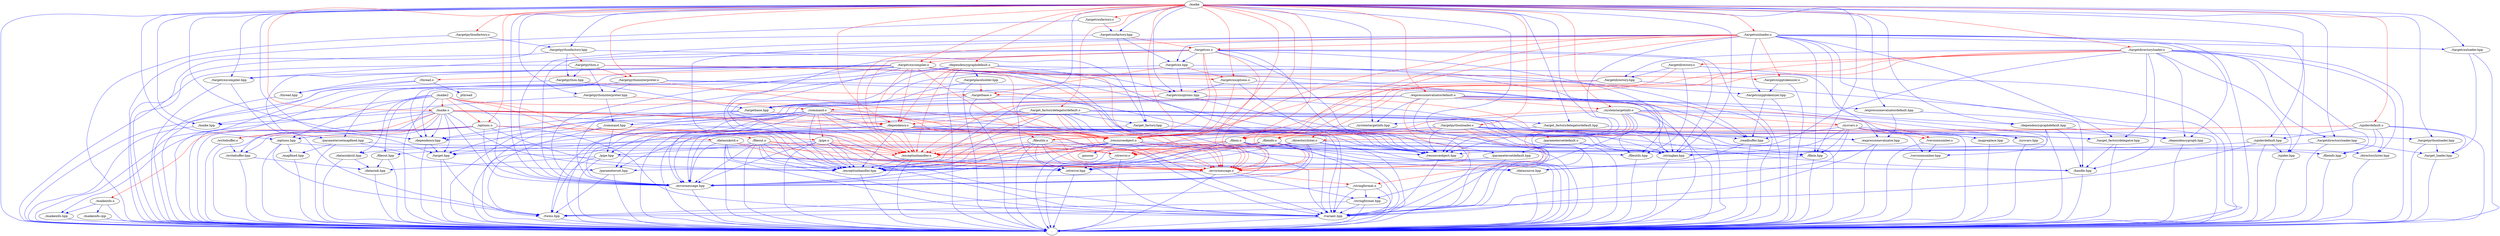 digraph DependencyGraph
	{
	"./mapreplace.hpp"->"."[color="blue"];
	"./versionnumber.hpp"->"."[color="blue"];
	"./targetcxx.o"->"."[color="blue"];
	"./targetcxx.o"->"./targetcxx.hpp"[color="blue"];
	"./targetcxx.o"->"./resourceobject.hpp"[color="blue"];
	"./targetcxx.o"->"./resourceobject.o"[color="red"];
	"./targetcxx.o"->"./stringkey.hpp"[color="blue"];
	"./targetcxx.o"->"./errormessage.hpp"[color="blue"];
	"./targetcxx.o"->"./errormessage.o"[color="red"];
	"./targetcxx.o"->"./variant.hpp"[color="blue"];
	"./targetcxx.o"->"./exceptionhandler.hpp"[color="blue"];
	"./targetcxx.o"->"./exceptionhandler.o"[color="red"];
	"./targetcxx.o"->"./targetcxxcompiler.hpp"[color="blue"];
	"./targetcxx.o"->"./targetcxxcompiler.o"[color="red"];
	"./targetcxx.o"->"./fileutils.hpp"[color="blue"];
	"./targetcxx.o"->"./fileutils.o"[color="red"];
	"./systemtargetinfo.o"->"."[color="blue"];
	"./systemtargetinfo.o"->"./systemtargetinfo.hpp"[color="blue"];
	"./systemtargetinfo.o"->"./resourceobject.hpp"[color="blue"];
	"./systemtargetinfo.o"->"./resourceobject.o"[color="red"];
	"./systemtargetinfo.o"->"./sysvars.hpp"[color="blue"];
	"./systemtargetinfo.o"->"./sysvars.o"[color="red"];
	"./systemtargetinfo.o"->"./stringkey.hpp"[color="blue"];
	"./systemtargetinfo.o"->"./variant.hpp"[color="blue"];
	"./systemtargetinfo.o"->"./stringformat.hpp"[color="blue"];
	"./systemtargetinfo.o"->"./stringformat.o"[color="red"];
	"./systemtargetinfo.o"->"./mapreplace.hpp"[color="blue"];
	"./datasinkstd.hpp"->"."[color="blue"];
	"./datasinkstd.hpp"->"./datasink.hpp"[color="blue"];
	"./mapfixed.hpp"->"."[color="blue"];
	"./targetpythoninterpreter.o"->"."[color="blue"];
	"./targetpythoninterpreter.o"->"./targetpythoninterpreter.hpp"[color="blue"];
	"./targetpythoninterpreter.o"->"./resourceobject.hpp"[color="blue"];
	"./targetpythoninterpreter.o"->"./resourceobject.o"[color="red"];
	"./targetpythoninterpreter.o"->"./parametersetmapfixed.hpp"[color="blue"];
	"./targetpythoninterpreter.o"->"./readbuffer.hpp"[color="blue"];
	"./pipe.hpp"->"."[color="blue"];
	"./pipe.hpp"->"./datasource.hpp"[color="blue"];
	"./pipe.hpp"->"./datasink.hpp"[color="blue"];
	"./pipe.hpp"->"./twins.hpp"[color="blue"];
	"./pipe.hpp"->"./handle.hpp"[color="blue"];
	"./systemtargetinfo.hpp"->"."[color="blue"];
	"./systemtargetinfo.hpp"->"./parameterset.hpp"[color="blue"];
	"./exceptionhandler.hpp"->"."[color="blue"];
	"./readbuffer.hpp"->"."[color="blue"];
	"./readbuffer.hpp"->"./datasource.hpp"[color="blue"];
	"./thread.hpp"->"."[color="blue"];
	"./targetcxxfactory.o"->"."[color="blue"];
	"./targetcxxfactory.o"->"./targetcxxfactory.hpp"[color="blue"];
	"./options.hpp"->"."[color="blue"];
	"./options.hpp"->"./twins.hpp"[color="blue"];
	"./options.hpp"->"./mapfixed.hpp"[color="blue"];
	"./options.hpp"->"./stringkey.hpp"[color="blue"];
	"./fileutils.o"->"."[color="blue"];
	"./fileutils.o"->"./fileutils.hpp"[color="blue"];
	"./fileutils.o"->"./errormessage.hpp"[color="blue"];
	"./fileutils.o"->"./errormessage.o"[color="red"];
	"./fileutils.o"->"./variant.hpp"[color="blue"];
	"./fileutils.o"->"./exceptionhandler.hpp"[color="blue"];
	"./fileutils.o"->"./exceptionhandler.o"[color="red"];
	"./fileutils.o"->"./strerror.hpp"[color="blue"];
	"./fileutils.o"->"./strerror.o"[color="red"];
	"./stringformat.o"->"."[color="blue"];
	"./stringformat.o"->"./stringformat.hpp"[color="blue"];
	"./stringformat.o"->"./variant.hpp"[color="blue"];
	"./stringformat.o"->"./twins.hpp"[color="blue"];
	"./writebuffer.hpp"->"."[color="blue"];
	"./writebuffer.hpp"->"./datasink.hpp"[color="blue"];
	"./versionnumber.o"->"."[color="blue"];
	"./versionnumber.o"->"./versionnumber.hpp"[color="blue"];
	"./targetcxxoptions.hpp"->"."[color="blue"];
	"./targetcxxoptions.hpp"->"./command.hpp"[color="blue"];
	"./targetcxxoptions.hpp"->"./command.o"[color="red"];
	"./targetcxxoptions.hpp"->"./parametersetdefault.hpp"[color="blue"];
	"./targetcxxoptions.hpp"->"./parametersetdefault.o"[color="red"];
	"./parametersetmapfixed.hpp"->"."[color="blue"];
	"./parametersetmapfixed.hpp"->"./parameterset.hpp"[color="blue"];
	"./parametersetmapfixed.hpp"->"./stringkey.hpp"[color="blue"];
	"./parametersetmapfixed.hpp"->"./mapfixed.hpp"[color="blue"];
	"./parametersetdefault.o"->"."[color="blue"];
	"./parametersetdefault.o"->"./parametersetdefault.hpp"[color="blue"];
	"./parametersetdefault.o"->"./stringkey.hpp"[color="blue"];
	"./command.hpp"->"."[color="blue"];
	"./command.hpp"->"./pipe.hpp"[color="blue"];
	"./command.hpp"->"./pipe.o"[color="red"];
	"./command.hpp"->"./twins.hpp"[color="blue"];
	"./directorylister.o"->"."[color="blue"];
	"./directorylister.o"->"./directorylister.hpp"[color="blue"];
	"./directorylister.o"->"./errormessage.hpp"[color="blue"];
	"./directorylister.o"->"./errormessage.o"[color="red"];
	"./directorylister.o"->"./variant.hpp"[color="blue"];
	"./directorylister.o"->"./exceptionhandler.hpp"[color="blue"];
	"./directorylister.o"->"./exceptionhandler.o"[color="red"];
	"./directorylister.o"->"./strerror.hpp"[color="blue"];
	"./directorylister.o"->"./strerror.o"[color="red"];
	"./target_factorydelegatordefault.o"->"."[color="blue"];
	"./target_factorydelegatordefault.o"->"./target_factorydelegatordefault.hpp"[color="blue"];
	"./target_factorydelegatordefault.o"->"./resourceobject.hpp"[color="blue"];
	"./target_factorydelegatordefault.o"->"./resourceobject.o"[color="red"];
	"./target_factorydelegatordefault.o"->"./exceptionhandler.hpp"[color="blue"];
	"./target_factorydelegatordefault.o"->"./exceptionhandler.o"[color="red"];
	"./target_factorydelegatordefault.o"->"./errormessage.hpp"[color="blue"];
	"./target_factorydelegatordefault.o"->"./errormessage.o"[color="red"];
	"./target_factorydelegatordefault.o"->"./variant.hpp"[color="blue"];
	"./target_factorydelegatordefault.o"->"./stringkey.hpp"[color="blue"];
	"./target_factorydelegatordefault.o"->"./target_factory.hpp"[color="blue"];
	"./target_factorydelegatordefault.o"->"./target.hpp"[color="blue"];
	"./target_factorydelegatordefault.o"->"./expressionevaluator.hpp"[color="blue"];
	"./target_factorydelegatordefault.o"->"./dependency.hpp"[color="blue"];
	"./target_factorydelegatordefault.o"->"./dependency.o"[color="red"];
	"./dependencygraph.hpp"->"."[color="blue"];
	"./fileout.o"->"."[color="blue"];
	"./fileout.o"->"./fileout.hpp"[color="blue"];
	"./fileout.o"->"./errormessage.hpp"[color="blue"];
	"./fileout.o"->"./errormessage.o"[color="red"];
	"./fileout.o"->"./exceptionhandler.hpp"[color="blue"];
	"./fileout.o"->"./exceptionhandler.o"[color="red"];
	"./fileout.o"->"./variant.hpp"[color="blue"];
	"./fileout.o"->"./strerror.hpp"[color="blue"];
	"./fileout.o"->"./strerror.o"[color="red"];
	"./target_loader.hpp"->"."[color="blue"];
	"./writebuffer.o"->"."[color="blue"];
	"./writebuffer.o"->"./writebuffer.hpp"[color="blue"];
	"./targetpythonfactory.hpp"->"."[color="blue"];
	"./targetpythonfactory.hpp"->"./target_factory.hpp"[color="blue"];
	"./targetpythonfactory.hpp"->"./targetpython.hpp"[color="blue"];
	"./targetpythonfactory.hpp"->"./targetpython.o"[color="red"];
	"./spiderdefault.hpp"->"."[color="blue"];
	"./spiderdefault.hpp"->"./spider.hpp"[color="blue"];
	"./spiderdefault.hpp"->"./stringkey.hpp"[color="blue"];
	"./spiderdefault.hpp"->"./twins.hpp"[color="blue"];
	"./resourceobject.o"->"jansson"[color="blue"];
	"./resourceobject.o"->"."[color="blue"];
	"./resourceobject.o"->"./resourceobject.hpp"[color="blue"];
	"./resourceobject.o"->"./errormessage.hpp"[color="blue"];
	"./resourceobject.o"->"./errormessage.o"[color="red"];
	"./resourceobject.o"->"./datasource.hpp"[color="blue"];
	"./resourceobject.o"->"./variant.hpp"[color="blue"];
	"./resourceobject.o"->"./exceptionhandler.hpp"[color="blue"];
	"./resourceobject.o"->"./exceptionhandler.o"[color="red"];
	"./target_factory.hpp"->"."[color="blue"];
	"./target_factory.hpp"->"./handle.hpp"[color="blue"];
	"./thread.o"->"pthread"[color="blue"];
	"./thread.o"->"."[color="blue"];
	"./thread.o"->"./thread.hpp"[color="blue"];
	"./targetcxxpptokenizer.o"->"."[color="blue"];
	"./targetcxxpptokenizer.o"->"./targetcxxpptokenizer.hpp"[color="blue"];
	"./targetpythonfactory.o"->"."[color="blue"];
	"./targetpythonfactory.o"->"./targetpythonfactory.hpp"[color="blue"];
	"./pipe.o"->"."[color="blue"];
	"./pipe.o"->"./pipe.hpp"[color="blue"];
	"./pipe.o"->"./errormessage.hpp"[color="blue"];
	"./pipe.o"->"./errormessage.o"[color="red"];
	"./pipe.o"->"./variant.hpp"[color="blue"];
	"./pipe.o"->"./exceptionhandler.hpp"[color="blue"];
	"./pipe.o"->"./exceptionhandler.o"[color="red"];
	"./pipe.o"->"./strerror.hpp"[color="blue"];
	"./pipe.o"->"./strerror.o"[color="red"];
	"./expressionevaluator.hpp"->"."[color="blue"];
	"./expressionevaluator.hpp"->"./variant.hpp"[color="blue"];
	"./sysvars.hpp"->"."[color="blue"];
	"./dependencygraphdefault.hpp"->"."[color="blue"];
	"./dependencygraphdefault.hpp"->"./dependencygraph.hpp"[color="blue"];
	"./dependencygraphdefault.hpp"->"./stringkey.hpp"[color="blue"];
	"./dependencygraphdefault.hpp"->"./handle.hpp"[color="blue"];
	"./maike.hpp"->"."[color="blue"];
	"./stringkey.hpp"->"."[color="blue"];
	"./targetdirectoryloader.hpp"->"."[color="blue"];
	"./targetdirectoryloader.hpp"->"./target_loader.hpp"[color="blue"];
	"./targetdirectoryloader.hpp"->"./stringkey.hpp"[color="blue"];
	"./parametersetdefault.hpp"->"."[color="blue"];
	"./parametersetdefault.hpp"->"./parameterset.hpp"[color="blue"];
	"./maike2"->"."[color="blue"];
	"./maike2"->"./errormessage.hpp"[color="blue"];
	"./maike2"->"./errormessage.o"[color="red"];
	"./maike2"->"./options.hpp"[color="blue"];
	"./maike2"->"./options.o"[color="red"];
	"./maike2"->"./datasinkstd.hpp"[color="blue"];
	"./maike2"->"./datasinkstd.o"[color="red"];
	"./maike2"->"./fileout.hpp"[color="blue"];
	"./maike2"->"./fileout.o"[color="red"];
	"./maike2"->"./maike.hpp"[color="blue"];
	"./maike2"->"./maike.o"[color="red"];
	"./target.hpp"->"."[color="blue"];
	"./target.hpp"->"./twins.hpp"[color="blue"];
	"./targetdirectory.o"->"."[color="blue"];
	"./targetdirectory.o"->"./targetdirectory.hpp"[color="blue"];
	"./targetdirectory.o"->"./fileutils.hpp"[color="blue"];
	"./targetdirectory.o"->"./fileutils.o"[color="red"];
	"./targetpythonloader.o"->"."[color="blue"];
	"./targetpythonloader.o"->"./targetpythonloader.hpp"[color="blue"];
	"./targetpythonloader.o"->"./readbuffer.hpp"[color="blue"];
	"./targetpythonloader.o"->"./filein.hpp"[color="blue"];
	"./targetpythonloader.o"->"./filein.o"[color="red"];
	"./targetpythonloader.o"->"./resourceobject.hpp"[color="blue"];
	"./targetpythonloader.o"->"./resourceobject.o"[color="red"];
	"./targetpythonloader.o"->"./exceptionhandler.hpp"[color="blue"];
	"./targetpythonloader.o"->"./exceptionhandler.o"[color="red"];
	"./targetpythonloader.o"->"./errormessage.hpp"[color="blue"];
	"./targetpythonloader.o"->"./errormessage.o"[color="red"];
	"./targetpythonloader.o"->"./variant.hpp"[color="blue"];
	"./targetpythonloader.o"->"./expressionevaluator.hpp"[color="blue"];
	"./targetpythonloader.o"->"./target_factorydelegator.hpp"[color="blue"];
	"./targetpythonloader.o"->"./dependencygraph.hpp"[color="blue"];
	"./targetpythonloader.o"->"./target.hpp"[color="blue"];
	"./targetcxxcompiler.o"->"."[color="blue"];
	"./targetcxxcompiler.o"->"./targetcxxcompiler.hpp"[color="blue"];
	"./targetcxxcompiler.o"->"./targetcxxoptions.hpp"[color="blue"];
	"./targetcxxcompiler.o"->"./targetcxxoptions.o"[color="red"];
	"./targetcxxcompiler.o"->"./dependency.hpp"[color="blue"];
	"./targetcxxcompiler.o"->"./dependency.o"[color="red"];
	"./targetcxxcompiler.o"->"./fileutils.hpp"[color="blue"];
	"./targetcxxcompiler.o"->"./fileutils.o"[color="red"];
	"./targetcxxcompiler.o"->"./readbuffer.hpp"[color="blue"];
	"./targetcxxcompiler.o"->"./thread.hpp"[color="blue"];
	"./targetcxxcompiler.o"->"./thread.o"[color="red"];
	"./targetcxxcompiler.o"->"./targetcxxpptokenizer.hpp"[color="blue"];
	"./targetcxxcompiler.o"->"./targetcxxpptokenizer.o"[color="red"];
	"./targetcxxcompiler.o"->"./errormessage.hpp"[color="blue"];
	"./targetcxxcompiler.o"->"./errormessage.o"[color="red"];
	"./targetcxxcompiler.o"->"./variant.hpp"[color="blue"];
	"./targetcxxcompiler.o"->"./exceptionhandler.hpp"[color="blue"];
	"./targetcxxcompiler.o"->"./exceptionhandler.o"[color="red"];
	"./targetcxxcompiler.o"->"./parametersetmapfixed.hpp"[color="blue"];
	"./targetpythonloader.hpp"->"."[color="blue"];
	"./targetpythonloader.hpp"->"./target_loader.hpp"[color="blue"];
	"./parameterset.hpp"->"."[color="blue"];
	"./parameterset.hpp"->"./twins.hpp"[color="blue"];
	"./targetbase.o"->"."[color="blue"];
	"./targetbase.o"->"./targetbase.hpp"[color="blue"];
	"./targetbase.o"->"./resourceobject.hpp"[color="blue"];
	"./targetbase.o"->"./resourceobject.o"[color="red"];
	"./targetcxxoptions.o"->"."[color="blue"];
	"./targetcxxoptions.o"->"./targetcxxoptions.hpp"[color="blue"];
	"./targetcxxoptions.o"->"./resourceobject.hpp"[color="blue"];
	"./targetcxxoptions.o"->"./resourceobject.o"[color="red"];
	"./fileutils.hpp"->"."[color="blue"];
	"./handle.hpp"->"."[color="blue"];
	"./maike"->"."[color="blue"];
	"./maike"->"./dependencygraphdefault.hpp"[color="blue"];
	"./maike"->"./dependencygraphdefault.o"[color="red"];
	"./maike"->"./target.hpp"[color="blue"];
	"./maike"->"./spiderdefault.hpp"[color="blue"];
	"./maike"->"./spiderdefault.o"[color="red"];
	"./maike"->"./stringkey.hpp"[color="blue"];
	"./maike"->"./maike.hpp"[color="blue"];
	"./maike"->"./maike.o"[color="red"];
	"./maike"->"./targetdirectoryloader.hpp"[color="blue"];
	"./maike"->"./targetdirectoryloader.o"[color="red"];
	"./maike"->"./targetcxxoptions.hpp"[color="blue"];
	"./maike"->"./targetcxxoptions.o"[color="red"];
	"./maike"->"./targetcxxloader.hpp"[color="blue"];
	"./maike"->"./targetcxxloader.o"[color="red"];
	"./maike"->"./targetcxxcompiler.hpp"[color="blue"];
	"./maike"->"./targetcxxcompiler.o"[color="red"];
	"./maike"->"./targetcxxfactory.hpp"[color="blue"];
	"./maike"->"./targetcxxfactory.o"[color="red"];
	"./maike"->"./targetpythoninterpreter.hpp"[color="blue"];
	"./maike"->"./targetpythoninterpreter.o"[color="red"];
	"./maike"->"./targetpythonloader.hpp"[color="blue"];
	"./maike"->"./targetpythonloader.o"[color="red"];
	"./maike"->"./targetpythonfactory.hpp"[color="blue"];
	"./maike"->"./targetpythonfactory.o"[color="red"];
	"./maike"->"./target_factorydelegatordefault.hpp"[color="blue"];
	"./maike"->"./target_factorydelegatordefault.o"[color="red"];
	"./maike"->"./errormessage.hpp"[color="blue"];
	"./maike"->"./errormessage.o"[color="red"];
	"./maike"->"./dependency.hpp"[color="blue"];
	"./maike"->"./dependency.o"[color="red"];
	"./maike"->"./resourceobject.hpp"[color="blue"];
	"./maike"->"./resourceobject.o"[color="red"];
	"./maike"->"./filein.hpp"[color="blue"];
	"./maike"->"./filein.o"[color="red"];
	"./maike"->"./expressionevaluatordefault.hpp"[color="blue"];
	"./maike"->"./expressionevaluatordefault.o"[color="red"];
	"./maike"->"./systemtargetinfo.hpp"[color="blue"];
	"./maike"->"./systemtargetinfo.o"[color="red"];
	"./maike"->"./options.hpp"[color="blue"];
	"./maike"->"./options.o"[color="red"];
	"./maike"->"./variant.hpp"[color="blue"];
	"./maike"->"./strerror.hpp"[color="blue"];
	"./maike"->"./strerror.o"[color="red"];
	"./maikeinfo.cpp"->"."[color="blue"];
	"./fileinfo.hpp"->"."[color="blue"];
	"./target_factorydelegatordefault.hpp"->"."[color="blue"];
	"./target_factorydelegatordefault.hpp"->"./target_factorydelegator.hpp"[color="blue"];
	"./targetcxxpptokenizer.hpp"->"."[color="blue"];
	"./targetcxxpptokenizer.hpp"->"./readbuffer.hpp"[color="blue"];
	"./filein.hpp"->"."[color="blue"];
	"./filein.hpp"->"./datasource.hpp"[color="blue"];
	"./datasink.hpp"->"."[color="blue"];
	"./targetcxxfactory.hpp"->"."[color="blue"];
	"./targetcxxfactory.hpp"->"./target_factory.hpp"[color="blue"];
	"./targetcxxfactory.hpp"->"./targetcxx.hpp"[color="blue"];
	"./targetcxxfactory.hpp"->"./targetcxx.o"[color="red"];
	"./datasource.hpp"->"."[color="blue"];
	"./spider.hpp"->"."[color="blue"];
	"./fileinfo.o"->"."[color="blue"];
	"./fileinfo.o"->"./fileinfo.hpp"[color="blue"];
	"./fileinfo.o"->"./variant.hpp"[color="blue"];
	"./fileinfo.o"->"./errormessage.hpp"[color="blue"];
	"./fileinfo.o"->"./errormessage.o"[color="red"];
	"./fileinfo.o"->"./strerror.hpp"[color="blue"];
	"./fileinfo.o"->"./strerror.o"[color="red"];
	"./fileinfo.o"->"./exceptionhandler.hpp"[color="blue"];
	"./fileinfo.o"->"./exceptionhandler.o"[color="red"];
	"./targetcxx.hpp"->"."[color="blue"];
	"./targetcxx.hpp"->"./targetbase.hpp"[color="blue"];
	"./targetcxx.hpp"->"./targetbase.o"[color="red"];
	"./targetcxx.hpp"->"./targetcxxoptions.hpp"[color="blue"];
	"./targetcxx.hpp"->"./targetcxxoptions.o"[color="red"];
	"./targetcxxloader.hpp"->"."[color="blue"];
	"./targetcxxloader.hpp"->"./target_loader.hpp"[color="blue"];
	"./stringformat.hpp"->"."[color="blue"];
	"./stringformat.hpp"->"./variant.hpp"[color="blue"];
	"./stringformat.hpp"->"./twins.hpp"[color="blue"];
	"./exceptionhandler.o"->"."[color="blue"];
	"./exceptionhandler.o"->"./exceptionhandler.hpp"[color="blue"];
	"./exceptionhandler.o"->"./errormessage.hpp"[color="blue"];
	"./exceptionhandler.o"->"./errormessage.o"[color="red"];
	"./maike.o"->"."[color="blue"];
	"./maike.o"->"./maike.hpp"[color="blue"];
	"./maike.o"->"./target.hpp"[color="blue"];
	"./maike.o"->"./dependency.hpp"[color="blue"];
	"./maike.o"->"./dependency.o"[color="red"];
	"./maike.o"->"./errormessage.hpp"[color="blue"];
	"./maike.o"->"./errormessage.o"[color="red"];
	"./maike.o"->"./variant.hpp"[color="blue"];
	"./maike.o"->"./exceptionhandler.hpp"[color="blue"];
	"./maike.o"->"./exceptionhandler.o"[color="red"];
	"./maike.o"->"./stringkey.hpp"[color="blue"];
	"./maike.o"->"./writebuffer.hpp"[color="blue"];
	"./maike.o"->"./writebuffer.o"[color="red"];
	"./maike.o"->"./maikeinfo.hpp"[color="blue"];
	"./maike.o"->"./maikeinfo.o"[color="red"];
	"./targetplaceholder.hpp"->"."[color="blue"];
	"./targetplaceholder.hpp"->"./targetbase.hpp"[color="blue"];
	"./targetplaceholder.hpp"->"./targetbase.o"[color="red"];
	"./expressionevaluatordefault.o"->"."[color="blue"];
	"./expressionevaluatordefault.o"->"./expressionevaluatordefault.hpp"[color="blue"];
	"./expressionevaluatordefault.o"->"./systemtargetinfo.hpp"[color="blue"];
	"./expressionevaluatordefault.o"->"./systemtargetinfo.o"[color="red"];
	"./expressionevaluatordefault.o"->"./stringkey.hpp"[color="blue"];
	"./expressionevaluatordefault.o"->"./variant.hpp"[color="blue"];
	"./expressionevaluatordefault.o"->"./errormessage.hpp"[color="blue"];
	"./expressionevaluatordefault.o"->"./errormessage.o"[color="red"];
	"./expressionevaluatordefault.o"->"./exceptionhandler.hpp"[color="blue"];
	"./expressionevaluatordefault.o"->"./exceptionhandler.o"[color="red"];
	"./expressionevaluatordefault.o"->"./twins.hpp"[color="blue"];
	"./expressionevaluatordefault.o"->"./versionnumber.hpp"[color="blue"];
	"./expressionevaluatordefault.o"->"./versionnumber.o"[color="red"];
	"./directorylister.hpp"->"."[color="blue"];
	"./dependency.o"->"."[color="blue"];
	"./dependency.o"->"./dependency.hpp"[color="blue"];
	"./dependency.o"->"./resourceobject.hpp"[color="blue"];
	"./dependency.o"->"./resourceobject.o"[color="red"];
	"./dependency.o"->"./stringkey.hpp"[color="blue"];
	"./dependency.o"->"./errormessage.hpp"[color="blue"];
	"./dependency.o"->"./errormessage.o"[color="red"];
	"./dependency.o"->"./exceptionhandler.hpp"[color="blue"];
	"./dependency.o"->"./exceptionhandler.o"[color="red"];
	"./dependency.o"->"./variant.hpp"[color="blue"];
	"./datasinkstd.o"->"."[color="blue"];
	"./datasinkstd.o"->"./datasinkstd.hpp"[color="blue"];
	"./datasinkstd.o"->"./exceptionhandler.hpp"[color="blue"];
	"./datasinkstd.o"->"./exceptionhandler.o"[color="red"];
	"./datasinkstd.o"->"./errormessage.hpp"[color="blue"];
	"./datasinkstd.o"->"./errormessage.o"[color="red"];
	"./datasinkstd.o"->"./variant.hpp"[color="blue"];
	"./twins.hpp"->"."[color="blue"];
	"./fileout.hpp"->"."[color="blue"];
	"./fileout.hpp"->"./datasink.hpp"[color="blue"];
	"./targetpythoninterpreter.hpp"->"."[color="blue"];
	"./targetpythoninterpreter.hpp"->"./command.hpp"[color="blue"];
	"./targetpythoninterpreter.hpp"->"./command.o"[color="red"];
	"./variant.hpp"->"."[color="blue"];
	"./sysvars.o"->"."[color="blue"];
	"./sysvars.o"->"./sysvars.hpp"[color="blue"];
	"./sysvars.o"->"./versionnumber.hpp"[color="blue"];
	"./sysvars.o"->"./versionnumber.o"[color="red"];
	"./sysvars.o"->"./stringkey.hpp"[color="blue"];
	"./sysvars.o"->"./variant.hpp"[color="blue"];
	"./sysvars.o"->"./mapreplace.hpp"[color="blue"];
	"./sysvars.o"->"./filein.hpp"[color="blue"];
	"./sysvars.o"->"./filein.o"[color="red"];
	"./sysvars.o"->"./readbuffer.hpp"[color="blue"];
	"./targetcxxcompiler.hpp"->"."[color="blue"];
	"./targetcxxcompiler.hpp"->"./twins.hpp"[color="blue"];
	"./maikeinfo.o"->"./maikeinfo.hpp"[color="blue"];
	"./maikeinfo.o"->"."[color="blue"];
	"./maikeinfo.o"->"./maikeinfo.cpp"[color="blue"];
	"./strerror.o"->"."[color="blue"];
	"./strerror.o"->"./strerror.hpp"[color="blue"];
	"./targetbase.hpp"->"."[color="blue"];
	"./targetbase.hpp"->"./target.hpp"[color="blue"];
	"./targetbase.hpp"->"./dependency.hpp"[color="blue"];
	"./targetbase.hpp"->"./dependency.o"[color="red"];
	"./errormessage.hpp"->"."[color="blue"];
	"./filein.o"->"."[color="blue"];
	"./filein.o"->"./filein.hpp"[color="blue"];
	"./filein.o"->"./errormessage.hpp"[color="blue"];
	"./filein.o"->"./errormessage.o"[color="red"];
	"./filein.o"->"./exceptionhandler.hpp"[color="blue"];
	"./filein.o"->"./exceptionhandler.o"[color="red"];
	"./filein.o"->"./variant.hpp"[color="blue"];
	"./filein.o"->"./strerror.hpp"[color="blue"];
	"./filein.o"->"./strerror.o"[color="red"];
	"./expressionevaluatordefault.hpp"->"."[color="blue"];
	"./expressionevaluatordefault.hpp"->"./expressionevaluator.hpp"[color="blue"];
	"./targetpython.hpp"->"."[color="blue"];
	"./targetpython.hpp"->"./targetbase.hpp"[color="blue"];
	"./targetpython.hpp"->"./targetbase.o"[color="red"];
	"./maikeinfo.hpp"->"."[color="blue"];
	"./targetpython.o"->"."[color="blue"];
	"./targetpython.o"->"./targetpython.hpp"[color="blue"];
	"./targetpython.o"->"./resourceobject.hpp"[color="blue"];
	"./targetpython.o"->"./resourceobject.o"[color="red"];
	"./targetpython.o"->"./targetpythoninterpreter.hpp"[color="blue"];
	"./targetpython.o"->"./targetpythoninterpreter.o"[color="red"];
	"./options.o"->"."[color="blue"];
	"./options.o"->"./options.hpp"[color="blue"];
	"./options.o"->"./errormessage.hpp"[color="blue"];
	"./options.o"->"./errormessage.o"[color="red"];
	"./options.o"->"./exceptionhandler.hpp"[color="blue"];
	"./options.o"->"./exceptionhandler.o"[color="red"];
	"./options.o"->"./variant.hpp"[color="blue"];
	"./options.o"->"./writebuffer.hpp"[color="blue"];
	"./options.o"->"./writebuffer.o"[color="red"];
	"./target_factorydelegator.hpp"->"."[color="blue"];
	"./target_factorydelegator.hpp"->"./handle.hpp"[color="blue"];
	"./targetdirectoryloader.o"->"."[color="blue"];
	"./targetdirectoryloader.o"->"./targetdirectoryloader.hpp"[color="blue"];
	"./targetdirectoryloader.o"->"./directorylister.hpp"[color="blue"];
	"./targetdirectoryloader.o"->"./directorylister.o"[color="red"];
	"./targetdirectoryloader.o"->"./fileinfo.hpp"[color="blue"];
	"./targetdirectoryloader.o"->"./fileinfo.o"[color="red"];
	"./targetdirectoryloader.o"->"./spider.hpp"[color="blue"];
	"./targetdirectoryloader.o"->"./targetdirectory.hpp"[color="blue"];
	"./targetdirectoryloader.o"->"./targetdirectory.o"[color="red"];
	"./targetdirectoryloader.o"->"./dependencygraph.hpp"[color="blue"];
	"./targetdirectoryloader.o"->"./resourceobject.hpp"[color="blue"];
	"./targetdirectoryloader.o"->"./resourceobject.o"[color="red"];
	"./targetdirectoryloader.o"->"./handle.hpp"[color="blue"];
	"./targetdirectoryloader.o"->"./target_factorydelegator.hpp"[color="blue"];
	"./errormessage.o"->"."[color="blue"];
	"./errormessage.o"->"./errormessage.hpp"[color="blue"];
	"./errormessage.o"->"./stringformat.hpp"[color="blue"];
	"./errormessage.o"->"./stringformat.o"[color="red"];
	"./command.o"->"."[color="blue"];
	"./command.o"->"./command.hpp"[color="blue"];
	"./command.o"->"./variant.hpp"[color="blue"];
	"./command.o"->"./stringkey.hpp"[color="blue"];
	"./command.o"->"./exceptionhandler.hpp"[color="blue"];
	"./command.o"->"./exceptionhandler.o"[color="red"];
	"./command.o"->"./errormessage.hpp"[color="blue"];
	"./command.o"->"./errormessage.o"[color="red"];
	"./command.o"->"./resourceobject.hpp"[color="blue"];
	"./command.o"->"./resourceobject.o"[color="red"];
	"./command.o"->"./pipe.hpp"[color="blue"];
	"./command.o"->"./pipe.o"[color="red"];
	"./command.o"->"./parameterset.hpp"[color="blue"];
	"./spiderdefault.o"->"."[color="blue"];
	"./spiderdefault.o"->"./spiderdefault.hpp"[color="blue"];
	"./spiderdefault.o"->"./directorylister.hpp"[color="blue"];
	"./spiderdefault.o"->"./directorylister.o"[color="red"];
	"./spiderdefault.o"->"./fileinfo.hpp"[color="blue"];
	"./spiderdefault.o"->"./fileinfo.o"[color="red"];
	"./spiderdefault.o"->"./target_loader.hpp"[color="blue"];
	"./targetdirectory.hpp"->"."[color="blue"];
	"./targetdirectory.hpp"->"./targetbase.hpp"[color="blue"];
	"./targetdirectory.hpp"->"./targetbase.o"[color="red"];
	"./strerror.hpp"->"."[color="blue"];
	"./dependencygraphdefault.o"->"."[color="blue"];
	"./dependencygraphdefault.o"->"./dependencygraphdefault.hpp"[color="blue"];
	"./dependencygraphdefault.o"->"./dependency.hpp"[color="blue"];
	"./dependencygraphdefault.o"->"./dependency.o"[color="red"];
	"./dependencygraphdefault.o"->"./errormessage.hpp"[color="blue"];
	"./dependencygraphdefault.o"->"./errormessage.o"[color="red"];
	"./dependencygraphdefault.o"->"./variant.hpp"[color="blue"];
	"./dependencygraphdefault.o"->"./exceptionhandler.hpp"[color="blue"];
	"./dependencygraphdefault.o"->"./exceptionhandler.o"[color="red"];
	"./dependencygraphdefault.o"->"./targetplaceholder.hpp"[color="blue"];
	"./dependency.hpp"->"."[color="blue"];
	"./dependency.hpp"->"./target.hpp"[color="blue"];
	"./resourceobject.hpp"->"."[color="blue"];
	"./targetcxxloader.o"->"."[color="blue"];
	"./targetcxxloader.o"->"./targetcxxloader.hpp"[color="blue"];
	"./targetcxxloader.o"->"./filein.hpp"[color="blue"];
	"./targetcxxloader.o"->"./filein.o"[color="red"];
	"./targetcxxloader.o"->"./targetcxxpptokenizer.hpp"[color="blue"];
	"./targetcxxloader.o"->"./targetcxxpptokenizer.o"[color="red"];
	"./targetcxxloader.o"->"./spider.hpp"[color="blue"];
	"./targetcxxloader.o"->"./resourceobject.hpp"[color="blue"];
	"./targetcxxloader.o"->"./resourceobject.o"[color="red"];
	"./targetcxxloader.o"->"./targetcxx.hpp"[color="blue"];
	"./targetcxxloader.o"->"./targetcxx.o"[color="red"];
	"./targetcxxloader.o"->"./dependencygraph.hpp"[color="blue"];
	"./targetcxxloader.o"->"./errormessage.hpp"[color="blue"];
	"./targetcxxloader.o"->"./errormessage.o"[color="red"];
	"./targetcxxloader.o"->"./expressionevaluator.hpp"[color="blue"];
	"./targetcxxloader.o"->"./exceptionhandler.hpp"[color="blue"];
	"./targetcxxloader.o"->"./exceptionhandler.o"[color="red"];
	"./targetcxxloader.o"->"./handle.hpp"[color="blue"];
	"./targetcxxloader.o"->"./target_factorydelegator.hpp"[color="blue"];
	}
